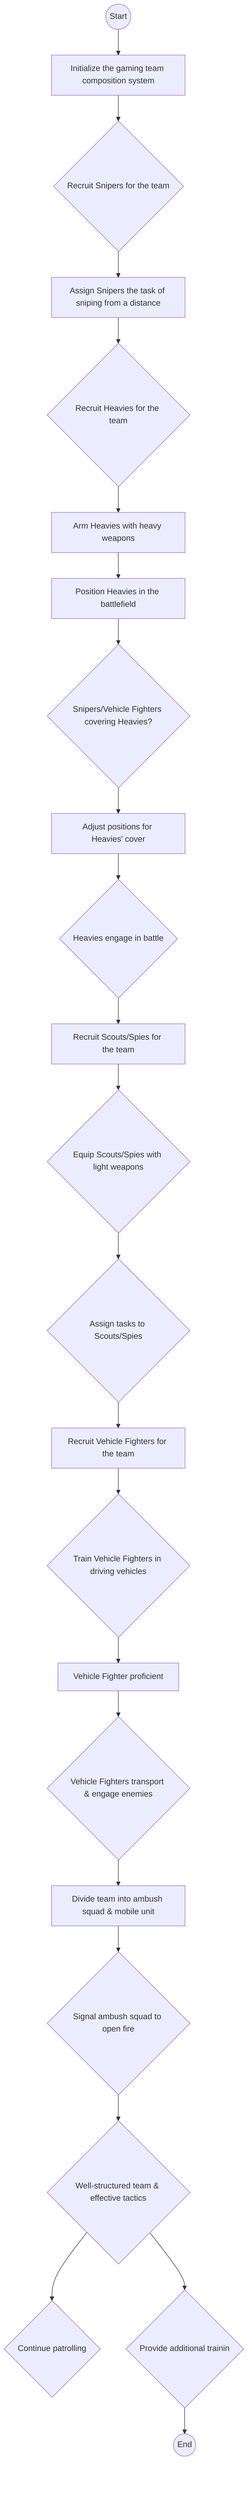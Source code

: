 flowchart TD
    A((Start)) --> B[Initialize the gaming team composition system]
    B --> C{Recruit Snipers for the team}
    C --> D[Assign Snipers the task of sniping from a distance]
    D --> E{Recruit Heavies for the team}
    E --> F[Arm Heavies with heavy weapons]
    F --> G[Position Heavies in the battlefield]
    G --> H{Snipers/Vehicle Fighters covering Heavies?}
    H --> I[Adjust positions for Heavies' cover]
    I --> J{Heavies engage in battle}
    J --> K[Recruit Scouts/Spies for the team]
    K --> L{Equip Scouts/Spies with light weapons}
    L --> M{Assign tasks to Scouts/Spies}
    M --> N[Recruit Vehicle Fighters for the team]
    N --> O{Train Vehicle Fighters in driving vehicles}
    O --> P[Vehicle Fighter proficient]
    P --> Q{Vehicle Fighters transport & engage enemies}
    Q --> R[Divide team into ambush squad & mobile unit]
    R --> S{Signal ambush squad to open fire}
    S --> T{Well-structured team & effective tactics}
    T --> U{Continue patrolling}
    T --> W{Provide additional trainin}
    W --> X((End))